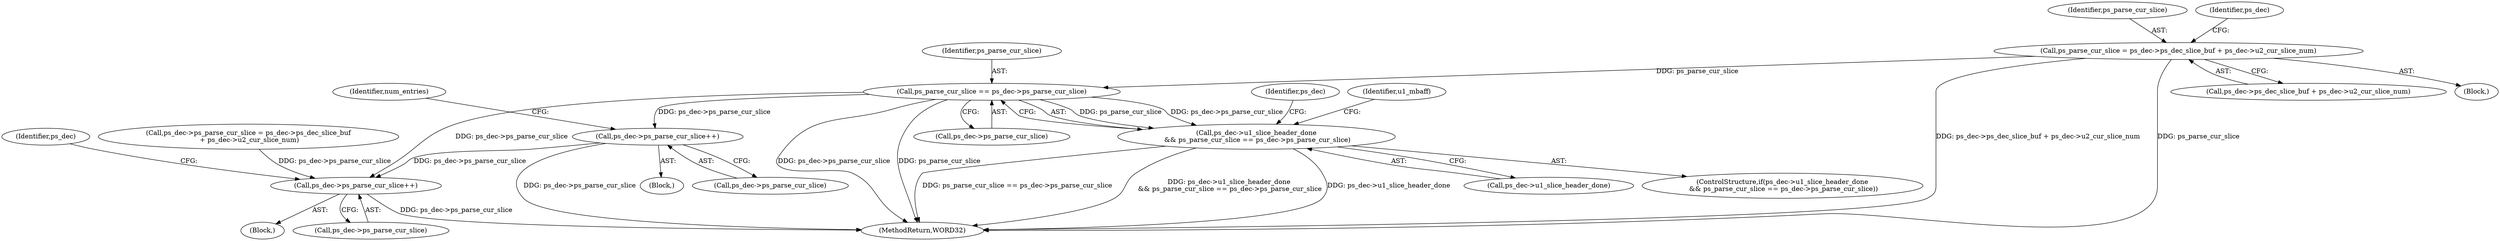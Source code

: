 digraph "0_Android_494561291a503840f385fbcd11d9bc5f4dc502b8_0@integer" {
"1000523" [label="(Call,ps_parse_cur_slice = ps_dec->ps_dec_slice_buf + ps_dec->u2_cur_slice_num)"];
"1000537" [label="(Call,ps_parse_cur_slice == ps_dec->ps_parse_cur_slice)"];
"1000533" [label="(Call,ps_dec->u1_slice_header_done\n && ps_parse_cur_slice == ps_dec->ps_parse_cur_slice)"];
"1000798" [label="(Call,ps_dec->ps_parse_cur_slice++)"];
"1001385" [label="(Call,ps_dec->ps_parse_cur_slice++)"];
"1000534" [label="(Call,ps_dec->u1_slice_header_done)"];
"1000779" [label="(Block,)"];
"1000537" [label="(Call,ps_parse_cur_slice == ps_dec->ps_parse_cur_slice)"];
"1000545" [label="(Identifier,u1_mbaff)"];
"1000539" [label="(Call,ps_dec->ps_parse_cur_slice)"];
"1000820" [label="(Identifier,num_entries)"];
"1000538" [label="(Identifier,ps_parse_cur_slice)"];
"1001427" [label="(MethodReturn,WORD32)"];
"1000525" [label="(Call,ps_dec->ps_dec_slice_buf + ps_dec->u2_cur_slice_num)"];
"1001385" [label="(Call,ps_dec->ps_parse_cur_slice++)"];
"1000798" [label="(Call,ps_dec->ps_parse_cur_slice++)"];
"1000523" [label="(Call,ps_parse_cur_slice = ps_dec->ps_dec_slice_buf + ps_dec->u2_cur_slice_num)"];
"1000532" [label="(ControlStructure,if(ps_dec->u1_slice_header_done\n && ps_parse_cur_slice == ps_dec->ps_parse_cur_slice))"];
"1000806" [label="(Identifier,ps_dec)"];
"1001384" [label="(Block,)"];
"1000524" [label="(Identifier,ps_parse_cur_slice)"];
"1000521" [label="(Block,)"];
"1000535" [label="(Identifier,ps_dec)"];
"1001391" [label="(Identifier,ps_dec)"];
"1000799" [label="(Call,ps_dec->ps_parse_cur_slice)"];
"1000804" [label="(Call,ps_dec->ps_parse_cur_slice = ps_dec->ps_dec_slice_buf\n + ps_dec->u2_cur_slice_num)"];
"1001386" [label="(Call,ps_dec->ps_parse_cur_slice)"];
"1000533" [label="(Call,ps_dec->u1_slice_header_done\n && ps_parse_cur_slice == ps_dec->ps_parse_cur_slice)"];
"1000523" -> "1000521"  [label="AST: "];
"1000523" -> "1000525"  [label="CFG: "];
"1000524" -> "1000523"  [label="AST: "];
"1000525" -> "1000523"  [label="AST: "];
"1000535" -> "1000523"  [label="CFG: "];
"1000523" -> "1001427"  [label="DDG: ps_dec->ps_dec_slice_buf + ps_dec->u2_cur_slice_num"];
"1000523" -> "1001427"  [label="DDG: ps_parse_cur_slice"];
"1000523" -> "1000537"  [label="DDG: ps_parse_cur_slice"];
"1000537" -> "1000533"  [label="AST: "];
"1000537" -> "1000539"  [label="CFG: "];
"1000538" -> "1000537"  [label="AST: "];
"1000539" -> "1000537"  [label="AST: "];
"1000533" -> "1000537"  [label="CFG: "];
"1000537" -> "1001427"  [label="DDG: ps_dec->ps_parse_cur_slice"];
"1000537" -> "1001427"  [label="DDG: ps_parse_cur_slice"];
"1000537" -> "1000533"  [label="DDG: ps_parse_cur_slice"];
"1000537" -> "1000533"  [label="DDG: ps_dec->ps_parse_cur_slice"];
"1000537" -> "1000798"  [label="DDG: ps_dec->ps_parse_cur_slice"];
"1000537" -> "1001385"  [label="DDG: ps_dec->ps_parse_cur_slice"];
"1000533" -> "1000532"  [label="AST: "];
"1000533" -> "1000534"  [label="CFG: "];
"1000534" -> "1000533"  [label="AST: "];
"1000545" -> "1000533"  [label="CFG: "];
"1000806" -> "1000533"  [label="CFG: "];
"1000533" -> "1001427"  [label="DDG: ps_dec->u1_slice_header_done\n && ps_parse_cur_slice == ps_dec->ps_parse_cur_slice"];
"1000533" -> "1001427"  [label="DDG: ps_dec->u1_slice_header_done"];
"1000533" -> "1001427"  [label="DDG: ps_parse_cur_slice == ps_dec->ps_parse_cur_slice"];
"1000798" -> "1000779"  [label="AST: "];
"1000798" -> "1000799"  [label="CFG: "];
"1000799" -> "1000798"  [label="AST: "];
"1000820" -> "1000798"  [label="CFG: "];
"1000798" -> "1001427"  [label="DDG: ps_dec->ps_parse_cur_slice"];
"1000798" -> "1001385"  [label="DDG: ps_dec->ps_parse_cur_slice"];
"1001385" -> "1001384"  [label="AST: "];
"1001385" -> "1001386"  [label="CFG: "];
"1001386" -> "1001385"  [label="AST: "];
"1001391" -> "1001385"  [label="CFG: "];
"1001385" -> "1001427"  [label="DDG: ps_dec->ps_parse_cur_slice"];
"1000804" -> "1001385"  [label="DDG: ps_dec->ps_parse_cur_slice"];
}
